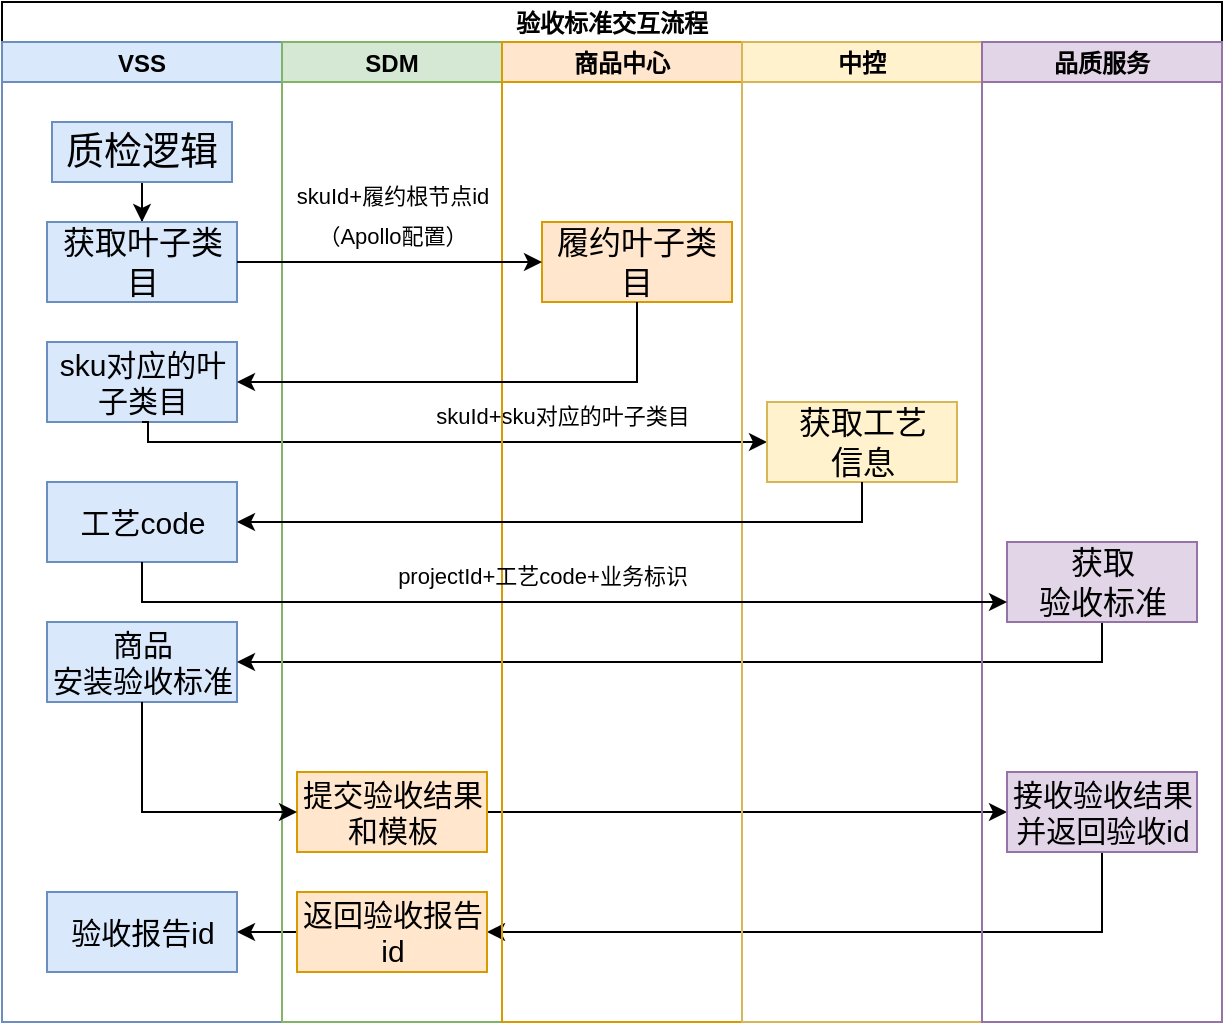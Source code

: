 <mxfile version="20.4.0" type="github">
  <diagram id="V7iEZBFJHS-gHHAxrMbV" name="第 1 页">
    <mxGraphModel dx="981" dy="532" grid="1" gridSize="10" guides="1" tooltips="1" connect="1" arrows="1" fold="1" page="1" pageScale="1" pageWidth="827" pageHeight="1169" math="0" shadow="0">
      <root>
        <mxCell id="0" />
        <mxCell id="1" parent="0" />
        <mxCell id="d_QSjqwno7mQKLbHaJt4-1" value="验收标准交互流程" style="swimlane;childLayout=stackLayout;resizeParent=1;resizeParentMax=0;startSize=20;" vertex="1" parent="1">
          <mxGeometry x="240" y="200" width="610" height="510" as="geometry" />
        </mxCell>
        <mxCell id="d_QSjqwno7mQKLbHaJt4-2" value="VSS" style="swimlane;startSize=20;fillColor=#dae8fc;strokeColor=#6c8ebf;" vertex="1" parent="d_QSjqwno7mQKLbHaJt4-1">
          <mxGeometry y="20" width="140" height="490" as="geometry" />
        </mxCell>
        <mxCell id="d_QSjqwno7mQKLbHaJt4-9" style="edgeStyle=orthogonalEdgeStyle;rounded=0;orthogonalLoop=1;jettySize=auto;html=1;entryX=0.5;entryY=0;entryDx=0;entryDy=0;fontSize=16;" edge="1" parent="d_QSjqwno7mQKLbHaJt4-2" source="d_QSjqwno7mQKLbHaJt4-7" target="d_QSjqwno7mQKLbHaJt4-8">
          <mxGeometry relative="1" as="geometry" />
        </mxCell>
        <mxCell id="d_QSjqwno7mQKLbHaJt4-7" value="&lt;font style=&quot;font-size: 19px;&quot;&gt;质检逻辑&lt;/font&gt;" style="rounded=0;whiteSpace=wrap;html=1;fillColor=#dae8fc;strokeColor=#6c8ebf;" vertex="1" parent="d_QSjqwno7mQKLbHaJt4-2">
          <mxGeometry x="25" y="40" width="90" height="30" as="geometry" />
        </mxCell>
        <mxCell id="d_QSjqwno7mQKLbHaJt4-8" value="&lt;font style=&quot;font-size: 16px;&quot;&gt;获取叶子类目&lt;/font&gt;" style="rounded=0;whiteSpace=wrap;html=1;fillColor=#dae8fc;strokeColor=#6c8ebf;" vertex="1" parent="d_QSjqwno7mQKLbHaJt4-2">
          <mxGeometry x="22.5" y="90" width="95" height="40" as="geometry" />
        </mxCell>
        <mxCell id="d_QSjqwno7mQKLbHaJt4-13" value="&lt;font style=&quot;font-size: 15px;&quot;&gt;sku对应的叶子类目&lt;/font&gt;" style="rounded=0;whiteSpace=wrap;html=1;fillColor=#dae8fc;strokeColor=#6c8ebf;" vertex="1" parent="d_QSjqwno7mQKLbHaJt4-2">
          <mxGeometry x="22.5" y="150" width="95" height="40" as="geometry" />
        </mxCell>
        <mxCell id="d_QSjqwno7mQKLbHaJt4-17" value="&lt;font style=&quot;font-size: 15px;&quot;&gt;工艺code&lt;/font&gt;" style="rounded=0;whiteSpace=wrap;html=1;fillColor=#dae8fc;strokeColor=#6c8ebf;" vertex="1" parent="d_QSjqwno7mQKLbHaJt4-2">
          <mxGeometry x="22.5" y="220" width="95" height="40" as="geometry" />
        </mxCell>
        <mxCell id="d_QSjqwno7mQKLbHaJt4-21" value="&lt;font style=&quot;font-size: 15px;&quot;&gt;商品&lt;br&gt;安装验收标准&lt;/font&gt;" style="rounded=0;whiteSpace=wrap;html=1;fillColor=#dae8fc;strokeColor=#6c8ebf;" vertex="1" parent="d_QSjqwno7mQKLbHaJt4-2">
          <mxGeometry x="22.5" y="290" width="95" height="40" as="geometry" />
        </mxCell>
        <mxCell id="d_QSjqwno7mQKLbHaJt4-31" value="&lt;span style=&quot;font-size: 15px;&quot;&gt;验收报告id&lt;/span&gt;" style="rounded=0;whiteSpace=wrap;html=1;fillColor=#dae8fc;strokeColor=#6c8ebf;" vertex="1" parent="d_QSjqwno7mQKLbHaJt4-2">
          <mxGeometry x="22.5" y="425" width="95" height="40" as="geometry" />
        </mxCell>
        <mxCell id="d_QSjqwno7mQKLbHaJt4-16" style="edgeStyle=orthogonalEdgeStyle;rounded=0;orthogonalLoop=1;jettySize=auto;html=1;exitX=0.5;exitY=1;exitDx=0;exitDy=0;entryX=0;entryY=0.5;entryDx=0;entryDy=0;fontSize=15;" edge="1" parent="d_QSjqwno7mQKLbHaJt4-1" source="d_QSjqwno7mQKLbHaJt4-13" target="d_QSjqwno7mQKLbHaJt4-15">
          <mxGeometry relative="1" as="geometry">
            <Array as="points">
              <mxPoint x="73" y="220" />
            </Array>
          </mxGeometry>
        </mxCell>
        <mxCell id="d_QSjqwno7mQKLbHaJt4-22" style="edgeStyle=orthogonalEdgeStyle;rounded=0;orthogonalLoop=1;jettySize=auto;html=1;exitX=0.5;exitY=1;exitDx=0;exitDy=0;fontSize=15;entryX=1;entryY=0.5;entryDx=0;entryDy=0;" edge="1" parent="d_QSjqwno7mQKLbHaJt4-1" source="d_QSjqwno7mQKLbHaJt4-19" target="d_QSjqwno7mQKLbHaJt4-21">
          <mxGeometry relative="1" as="geometry" />
        </mxCell>
        <mxCell id="d_QSjqwno7mQKLbHaJt4-28" style="edgeStyle=orthogonalEdgeStyle;rounded=0;orthogonalLoop=1;jettySize=auto;html=1;exitX=1;exitY=0.5;exitDx=0;exitDy=0;fontSize=15;" edge="1" parent="d_QSjqwno7mQKLbHaJt4-1" source="d_QSjqwno7mQKLbHaJt4-25" target="d_QSjqwno7mQKLbHaJt4-27">
          <mxGeometry relative="1" as="geometry" />
        </mxCell>
        <mxCell id="d_QSjqwno7mQKLbHaJt4-30" style="edgeStyle=orthogonalEdgeStyle;rounded=0;orthogonalLoop=1;jettySize=auto;html=1;exitX=0.5;exitY=1;exitDx=0;exitDy=0;entryX=1;entryY=0.5;entryDx=0;entryDy=0;fontSize=15;" edge="1" parent="d_QSjqwno7mQKLbHaJt4-1" source="d_QSjqwno7mQKLbHaJt4-27" target="d_QSjqwno7mQKLbHaJt4-29">
          <mxGeometry relative="1" as="geometry" />
        </mxCell>
        <mxCell id="d_QSjqwno7mQKLbHaJt4-32" style="edgeStyle=orthogonalEdgeStyle;rounded=0;orthogonalLoop=1;jettySize=auto;html=1;exitX=0;exitY=0.5;exitDx=0;exitDy=0;entryX=1;entryY=0.5;entryDx=0;entryDy=0;fontSize=15;" edge="1" parent="d_QSjqwno7mQKLbHaJt4-1" source="d_QSjqwno7mQKLbHaJt4-29" target="d_QSjqwno7mQKLbHaJt4-31">
          <mxGeometry relative="1" as="geometry" />
        </mxCell>
        <mxCell id="d_QSjqwno7mQKLbHaJt4-3" value="SDM" style="swimlane;startSize=20;fillColor=#d5e8d4;strokeColor=#82b366;" vertex="1" parent="d_QSjqwno7mQKLbHaJt4-1">
          <mxGeometry x="140" y="20" width="110" height="490" as="geometry" />
        </mxCell>
        <mxCell id="d_QSjqwno7mQKLbHaJt4-12" value="&lt;font style=&quot;font-size: 11px;&quot;&gt;skuId+履约根节点id&lt;br&gt;（Apollo配置）&lt;/font&gt;" style="text;html=1;align=center;verticalAlign=middle;resizable=0;points=[];autosize=1;strokeColor=none;fillColor=none;fontSize=16;" vertex="1" parent="d_QSjqwno7mQKLbHaJt4-3">
          <mxGeometry x="-10" y="60" width="130" height="50" as="geometry" />
        </mxCell>
        <mxCell id="d_QSjqwno7mQKLbHaJt4-25" value="&lt;font style=&quot;font-size: 15px;&quot;&gt;提交验收结果和模板&lt;/font&gt;" style="rounded=0;whiteSpace=wrap;html=1;fillColor=#ffe6cc;strokeColor=#d79b00;" vertex="1" parent="d_QSjqwno7mQKLbHaJt4-3">
          <mxGeometry x="7.5" y="365" width="95" height="40" as="geometry" />
        </mxCell>
        <mxCell id="d_QSjqwno7mQKLbHaJt4-29" value="&lt;font style=&quot;font-size: 15px;&quot;&gt;返回验收报告id&lt;/font&gt;" style="rounded=0;whiteSpace=wrap;html=1;fillColor=#ffe6cc;strokeColor=#d79b00;" vertex="1" parent="d_QSjqwno7mQKLbHaJt4-3">
          <mxGeometry x="7.5" y="425" width="95" height="40" as="geometry" />
        </mxCell>
        <mxCell id="d_QSjqwno7mQKLbHaJt4-33" value="&lt;font style=&quot;font-size: 11px;&quot;&gt;skuId+sku对应的叶子类目&lt;br&gt;&lt;/font&gt;" style="text;html=1;align=center;verticalAlign=middle;resizable=0;points=[];autosize=1;strokeColor=none;fillColor=none;fontSize=16;" vertex="1" parent="d_QSjqwno7mQKLbHaJt4-3">
          <mxGeometry x="60" y="170" width="160" height="30" as="geometry" />
        </mxCell>
        <mxCell id="d_QSjqwno7mQKLbHaJt4-4" value="商品中心" style="swimlane;startSize=20;fillColor=#ffe6cc;strokeColor=#d79b00;" vertex="1" parent="d_QSjqwno7mQKLbHaJt4-1">
          <mxGeometry x="250" y="20" width="120" height="490" as="geometry" />
        </mxCell>
        <mxCell id="d_QSjqwno7mQKLbHaJt4-10" value="&lt;font style=&quot;font-size: 16px;&quot;&gt;履约叶子类目&lt;/font&gt;" style="rounded=0;whiteSpace=wrap;html=1;fillColor=#ffe6cc;strokeColor=#d79b00;" vertex="1" parent="d_QSjqwno7mQKLbHaJt4-4">
          <mxGeometry x="20" y="90" width="95" height="40" as="geometry" />
        </mxCell>
        <mxCell id="d_QSjqwno7mQKLbHaJt4-35" value="&lt;font style=&quot;font-size: 11px;&quot;&gt;projectId+工艺code+业务标识&lt;br&gt;&lt;/font&gt;" style="text;html=1;align=center;verticalAlign=middle;resizable=0;points=[];autosize=1;strokeColor=none;fillColor=none;fontSize=16;" vertex="1" parent="d_QSjqwno7mQKLbHaJt4-4">
          <mxGeometry x="-70" y="250" width="180" height="30" as="geometry" />
        </mxCell>
        <mxCell id="d_QSjqwno7mQKLbHaJt4-11" style="edgeStyle=orthogonalEdgeStyle;rounded=0;orthogonalLoop=1;jettySize=auto;html=1;exitX=1;exitY=0.5;exitDx=0;exitDy=0;entryX=0;entryY=0.5;entryDx=0;entryDy=0;fontSize=16;" edge="1" parent="d_QSjqwno7mQKLbHaJt4-1" source="d_QSjqwno7mQKLbHaJt4-8" target="d_QSjqwno7mQKLbHaJt4-10">
          <mxGeometry relative="1" as="geometry" />
        </mxCell>
        <mxCell id="d_QSjqwno7mQKLbHaJt4-5" value="中控" style="swimlane;startSize=20;fillColor=#fff2cc;strokeColor=#d6b656;" vertex="1" parent="d_QSjqwno7mQKLbHaJt4-1">
          <mxGeometry x="370" y="20" width="120" height="490" as="geometry" />
        </mxCell>
        <mxCell id="d_QSjqwno7mQKLbHaJt4-15" value="&lt;font style=&quot;font-size: 16px;&quot;&gt;获取工艺&lt;br&gt;信息&lt;/font&gt;" style="rounded=0;whiteSpace=wrap;html=1;fillColor=#fff2cc;strokeColor=#d6b656;" vertex="1" parent="d_QSjqwno7mQKLbHaJt4-5">
          <mxGeometry x="12.5" y="180" width="95" height="40" as="geometry" />
        </mxCell>
        <mxCell id="d_QSjqwno7mQKLbHaJt4-6" value="品质服务" style="swimlane;startSize=20;fillColor=#e1d5e7;strokeColor=#9673a6;" vertex="1" parent="d_QSjqwno7mQKLbHaJt4-1">
          <mxGeometry x="490" y="20" width="120" height="490" as="geometry" />
        </mxCell>
        <mxCell id="d_QSjqwno7mQKLbHaJt4-19" value="&lt;font style=&quot;font-size: 16px;&quot;&gt;获取&lt;br&gt;验收标准&lt;br&gt;&lt;/font&gt;" style="rounded=0;whiteSpace=wrap;html=1;fillColor=#e1d5e7;strokeColor=#9673a6;" vertex="1" parent="d_QSjqwno7mQKLbHaJt4-6">
          <mxGeometry x="12.5" y="250" width="95" height="40" as="geometry" />
        </mxCell>
        <mxCell id="d_QSjqwno7mQKLbHaJt4-27" value="&lt;font style=&quot;font-size: 15px;&quot;&gt;接收验收结果并返回验收id&lt;/font&gt;" style="rounded=0;whiteSpace=wrap;html=1;fillColor=#e1d5e7;strokeColor=#9673a6;" vertex="1" parent="d_QSjqwno7mQKLbHaJt4-6">
          <mxGeometry x="12.5" y="365" width="95" height="40" as="geometry" />
        </mxCell>
        <mxCell id="d_QSjqwno7mQKLbHaJt4-14" style="edgeStyle=orthogonalEdgeStyle;rounded=0;orthogonalLoop=1;jettySize=auto;html=1;exitX=0.5;exitY=1;exitDx=0;exitDy=0;entryX=1;entryY=0.5;entryDx=0;entryDy=0;fontSize=15;" edge="1" parent="d_QSjqwno7mQKLbHaJt4-1" source="d_QSjqwno7mQKLbHaJt4-10" target="d_QSjqwno7mQKLbHaJt4-13">
          <mxGeometry relative="1" as="geometry" />
        </mxCell>
        <mxCell id="d_QSjqwno7mQKLbHaJt4-23" style="edgeStyle=orthogonalEdgeStyle;rounded=0;orthogonalLoop=1;jettySize=auto;html=1;exitX=0.5;exitY=1;exitDx=0;exitDy=0;entryX=1;entryY=0.5;entryDx=0;entryDy=0;fontSize=15;" edge="1" parent="d_QSjqwno7mQKLbHaJt4-1" source="d_QSjqwno7mQKLbHaJt4-15" target="d_QSjqwno7mQKLbHaJt4-17">
          <mxGeometry relative="1" as="geometry" />
        </mxCell>
        <mxCell id="d_QSjqwno7mQKLbHaJt4-26" style="edgeStyle=orthogonalEdgeStyle;rounded=0;orthogonalLoop=1;jettySize=auto;html=1;exitX=0.5;exitY=1;exitDx=0;exitDy=0;entryX=0;entryY=0.5;entryDx=0;entryDy=0;fontSize=15;" edge="1" parent="d_QSjqwno7mQKLbHaJt4-1" source="d_QSjqwno7mQKLbHaJt4-21" target="d_QSjqwno7mQKLbHaJt4-25">
          <mxGeometry relative="1" as="geometry" />
        </mxCell>
        <mxCell id="d_QSjqwno7mQKLbHaJt4-34" style="edgeStyle=orthogonalEdgeStyle;rounded=0;orthogonalLoop=1;jettySize=auto;html=1;exitX=0.5;exitY=1;exitDx=0;exitDy=0;fontSize=15;" edge="1" parent="d_QSjqwno7mQKLbHaJt4-1" source="d_QSjqwno7mQKLbHaJt4-17" target="d_QSjqwno7mQKLbHaJt4-19">
          <mxGeometry relative="1" as="geometry">
            <Array as="points">
              <mxPoint x="70" y="300" />
            </Array>
          </mxGeometry>
        </mxCell>
      </root>
    </mxGraphModel>
  </diagram>
</mxfile>
